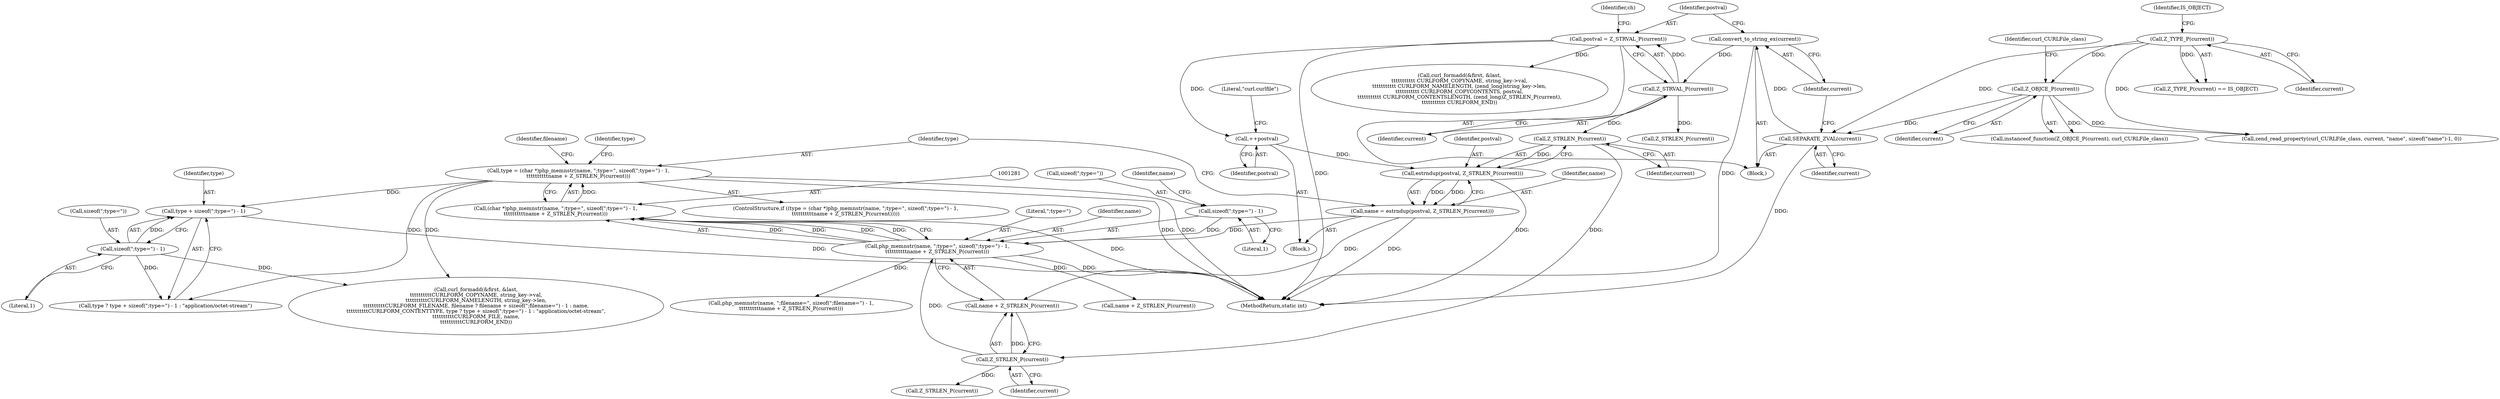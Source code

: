 digraph "0_php_124fb22a13fafa3648e4e15b4f207c7096d8155e@API" {
"1001355" [label="(Call,type + sizeof(\";type=\") - 1)"];
"1001278" [label="(Call,type = (char *)php_memnstr(name, \";type=\", sizeof(\";type=\") - 1,\n\t\t\t\t\t\t\t\t\t\tname + Z_STRLEN_P(current)))"];
"1001280" [label="(Call,(char *)php_memnstr(name, \";type=\", sizeof(\";type=\") - 1,\n\t\t\t\t\t\t\t\t\t\tname + Z_STRLEN_P(current)))"];
"1001282" [label="(Call,php_memnstr(name, \";type=\", sizeof(\";type=\") - 1,\n\t\t\t\t\t\t\t\t\t\tname + Z_STRLEN_P(current)))"];
"1001271" [label="(Call,name = estrndup(postval, Z_STRLEN_P(current)))"];
"1001273" [label="(Call,estrndup(postval, Z_STRLEN_P(current)))"];
"1001265" [label="(Call,++postval)"];
"1001247" [label="(Call,postval = Z_STRVAL_P(current))"];
"1001249" [label="(Call,Z_STRVAL_P(current))"];
"1001245" [label="(Call,convert_to_string_ex(current))"];
"1001243" [label="(Call,SEPARATE_ZVAL(current))"];
"1001107" [label="(Call,Z_TYPE_P(current))"];
"1001111" [label="(Call,Z_OBJCE_P(current))"];
"1001275" [label="(Call,Z_STRLEN_P(current))"];
"1001285" [label="(Call,sizeof(\";type=\") - 1)"];
"1001291" [label="(Call,Z_STRLEN_P(current))"];
"1001357" [label="(Call,sizeof(\";type=\") - 1)"];
"1001268" [label="(Literal,\"curl.curlfile\")"];
"1001106" [label="(Call,Z_TYPE_P(current) == IS_OBJECT)"];
"1001288" [label="(Literal,1)"];
"1001357" [label="(Call,sizeof(\";type=\") - 1)"];
"1001312" [label="(Call,Z_STRLEN_P(current))"];
"1001371" [label="(Call,curl_formadd(&first, &last,\n\t\t\t\t\t\t\t\t\t\t\t CURLFORM_COPYNAME, string_key->val,\n\t\t\t\t\t\t\t\t\t\t\t CURLFORM_NAMELENGTH, (zend_long)string_key->len,\n\t\t\t\t\t\t\t\t\t\t\t CURLFORM_COPYCONTENTS, postval,\n\t\t\t\t\t\t\t\t\t\t\t CURLFORM_CONTENTSLENGTH, (zend_long)Z_STRLEN_P(current),\n\t\t\t\t\t\t\t\t\t\t\t CURLFORM_END))"];
"1001289" [label="(Call,name + Z_STRLEN_P(current))"];
"1001112" [label="(Identifier,current)"];
"1001090" [label="(Block,)"];
"1001111" [label="(Call,Z_OBJCE_P(current))"];
"1001280" [label="(Call,(char *)php_memnstr(name, \";type=\", sizeof(\";type=\") - 1,\n\t\t\t\t\t\t\t\t\t\tname + Z_STRLEN_P(current)))"];
"1001276" [label="(Identifier,current)"];
"1001126" [label="(Call,zend_read_property(curl_CURLFile_class, current, \"name\", sizeof(\"name\")-1, 0))"];
"1001358" [label="(Call,sizeof(\";type=\"))"];
"1001300" [label="(Identifier,filename)"];
"1001285" [label="(Call,sizeof(\";type=\") - 1)"];
"1001391" [label="(Call,Z_STRLEN_P(current))"];
"1001248" [label="(Identifier,postval)"];
"1001266" [label="(Identifier,postval)"];
"1001107" [label="(Call,Z_TYPE_P(current))"];
"1001109" [label="(Identifier,IS_OBJECT)"];
"1001274" [label="(Identifier,postval)"];
"1001108" [label="(Identifier,current)"];
"1001284" [label="(Literal,\";type=\")"];
"1001310" [label="(Call,name + Z_STRLEN_P(current))"];
"1001246" [label="(Identifier,current)"];
"1001255" [label="(Identifier,ch)"];
"1001355" [label="(Call,type + sizeof(\";type=\") - 1)"];
"1001291" [label="(Call,Z_STRLEN_P(current))"];
"1001286" [label="(Call,sizeof(\";type=\"))"];
"1001290" [label="(Identifier,name)"];
"1001353" [label="(Call,type ? type + sizeof(\";type=\") - 1 : \"application/octet-stream\")"];
"1001275" [label="(Call,Z_STRLEN_P(current))"];
"1001277" [label="(ControlStructure,if ((type = (char *)php_memnstr(name, \";type=\", sizeof(\";type=\") - 1,\n\t\t\t\t\t\t\t\t\t\tname + Z_STRLEN_P(current)))))"];
"1001271" [label="(Call,name = estrndup(postval, Z_STRLEN_P(current)))"];
"1001245" [label="(Call,convert_to_string_ex(current))"];
"1001303" [label="(Call,php_memnstr(name, \";filename=\", sizeof(\";filename=\") - 1,\n\t\t\t\t\t\t\t\t\t\tname + Z_STRLEN_P(current)))"];
"1001265" [label="(Call,++postval)"];
"1001244" [label="(Identifier,current)"];
"1001283" [label="(Identifier,name)"];
"1001927" [label="(MethodReturn,static int)"];
"1001247" [label="(Call,postval = Z_STRVAL_P(current))"];
"1001113" [label="(Identifier,curl_CURLFile_class)"];
"1001249" [label="(Call,Z_STRVAL_P(current))"];
"1001329" [label="(Call,curl_formadd(&first, &last,\n\t\t\t\t\t\t\t\t\t\tCURLFORM_COPYNAME, string_key->val,\n\t\t\t\t\t\t\t\t\t\tCURLFORM_NAMELENGTH, string_key->len,\n\t\t\t\t\t\t\t\t\t\tCURLFORM_FILENAME, filename ? filename + sizeof(\";filename=\") - 1 : name,\n\t\t\t\t\t\t\t\t\t\tCURLFORM_CONTENTTYPE, type ? type + sizeof(\";type=\") - 1 : \"application/octet-stream\",\n\t\t\t\t\t\t\t\t\t\tCURLFORM_FILE, name,\n\t\t\t\t\t\t\t\t\t\tCURLFORM_END))"];
"1001296" [label="(Identifier,type)"];
"1001261" [label="(Block,)"];
"1001110" [label="(Call,instanceof_function(Z_OBJCE_P(current), curl_CURLFile_class))"];
"1001278" [label="(Call,type = (char *)php_memnstr(name, \";type=\", sizeof(\";type=\") - 1,\n\t\t\t\t\t\t\t\t\t\tname + Z_STRLEN_P(current)))"];
"1001279" [label="(Identifier,type)"];
"1001360" [label="(Literal,1)"];
"1001273" [label="(Call,estrndup(postval, Z_STRLEN_P(current)))"];
"1001250" [label="(Identifier,current)"];
"1001243" [label="(Call,SEPARATE_ZVAL(current))"];
"1001292" [label="(Identifier,current)"];
"1001356" [label="(Identifier,type)"];
"1001272" [label="(Identifier,name)"];
"1001282" [label="(Call,php_memnstr(name, \";type=\", sizeof(\";type=\") - 1,\n\t\t\t\t\t\t\t\t\t\tname + Z_STRLEN_P(current)))"];
"1001355" -> "1001353"  [label="AST: "];
"1001355" -> "1001357"  [label="CFG: "];
"1001356" -> "1001355"  [label="AST: "];
"1001357" -> "1001355"  [label="AST: "];
"1001353" -> "1001355"  [label="CFG: "];
"1001355" -> "1001927"  [label="DDG: "];
"1001278" -> "1001355"  [label="DDG: "];
"1001357" -> "1001355"  [label="DDG: "];
"1001278" -> "1001277"  [label="AST: "];
"1001278" -> "1001280"  [label="CFG: "];
"1001279" -> "1001278"  [label="AST: "];
"1001280" -> "1001278"  [label="AST: "];
"1001296" -> "1001278"  [label="CFG: "];
"1001300" -> "1001278"  [label="CFG: "];
"1001278" -> "1001927"  [label="DDG: "];
"1001278" -> "1001927"  [label="DDG: "];
"1001280" -> "1001278"  [label="DDG: "];
"1001278" -> "1001329"  [label="DDG: "];
"1001278" -> "1001353"  [label="DDG: "];
"1001280" -> "1001282"  [label="CFG: "];
"1001281" -> "1001280"  [label="AST: "];
"1001282" -> "1001280"  [label="AST: "];
"1001280" -> "1001927"  [label="DDG: "];
"1001282" -> "1001280"  [label="DDG: "];
"1001282" -> "1001280"  [label="DDG: "];
"1001282" -> "1001280"  [label="DDG: "];
"1001282" -> "1001280"  [label="DDG: "];
"1001282" -> "1001289"  [label="CFG: "];
"1001283" -> "1001282"  [label="AST: "];
"1001284" -> "1001282"  [label="AST: "];
"1001285" -> "1001282"  [label="AST: "];
"1001289" -> "1001282"  [label="AST: "];
"1001282" -> "1001927"  [label="DDG: "];
"1001271" -> "1001282"  [label="DDG: "];
"1001285" -> "1001282"  [label="DDG: "];
"1001291" -> "1001282"  [label="DDG: "];
"1001282" -> "1001303"  [label="DDG: "];
"1001282" -> "1001310"  [label="DDG: "];
"1001271" -> "1001261"  [label="AST: "];
"1001271" -> "1001273"  [label="CFG: "];
"1001272" -> "1001271"  [label="AST: "];
"1001273" -> "1001271"  [label="AST: "];
"1001279" -> "1001271"  [label="CFG: "];
"1001271" -> "1001927"  [label="DDG: "];
"1001273" -> "1001271"  [label="DDG: "];
"1001273" -> "1001271"  [label="DDG: "];
"1001271" -> "1001289"  [label="DDG: "];
"1001273" -> "1001275"  [label="CFG: "];
"1001274" -> "1001273"  [label="AST: "];
"1001275" -> "1001273"  [label="AST: "];
"1001273" -> "1001927"  [label="DDG: "];
"1001265" -> "1001273"  [label="DDG: "];
"1001275" -> "1001273"  [label="DDG: "];
"1001265" -> "1001261"  [label="AST: "];
"1001265" -> "1001266"  [label="CFG: "];
"1001266" -> "1001265"  [label="AST: "];
"1001268" -> "1001265"  [label="CFG: "];
"1001247" -> "1001265"  [label="DDG: "];
"1001247" -> "1001090"  [label="AST: "];
"1001247" -> "1001249"  [label="CFG: "];
"1001248" -> "1001247"  [label="AST: "];
"1001249" -> "1001247"  [label="AST: "];
"1001255" -> "1001247"  [label="CFG: "];
"1001247" -> "1001927"  [label="DDG: "];
"1001249" -> "1001247"  [label="DDG: "];
"1001247" -> "1001371"  [label="DDG: "];
"1001249" -> "1001250"  [label="CFG: "];
"1001250" -> "1001249"  [label="AST: "];
"1001245" -> "1001249"  [label="DDG: "];
"1001249" -> "1001275"  [label="DDG: "];
"1001249" -> "1001391"  [label="DDG: "];
"1001245" -> "1001090"  [label="AST: "];
"1001245" -> "1001246"  [label="CFG: "];
"1001246" -> "1001245"  [label="AST: "];
"1001248" -> "1001245"  [label="CFG: "];
"1001245" -> "1001927"  [label="DDG: "];
"1001243" -> "1001245"  [label="DDG: "];
"1001243" -> "1001090"  [label="AST: "];
"1001243" -> "1001244"  [label="CFG: "];
"1001244" -> "1001243"  [label="AST: "];
"1001246" -> "1001243"  [label="CFG: "];
"1001243" -> "1001927"  [label="DDG: "];
"1001107" -> "1001243"  [label="DDG: "];
"1001111" -> "1001243"  [label="DDG: "];
"1001107" -> "1001106"  [label="AST: "];
"1001107" -> "1001108"  [label="CFG: "];
"1001108" -> "1001107"  [label="AST: "];
"1001109" -> "1001107"  [label="CFG: "];
"1001107" -> "1001106"  [label="DDG: "];
"1001107" -> "1001111"  [label="DDG: "];
"1001107" -> "1001126"  [label="DDG: "];
"1001111" -> "1001110"  [label="AST: "];
"1001111" -> "1001112"  [label="CFG: "];
"1001112" -> "1001111"  [label="AST: "];
"1001113" -> "1001111"  [label="CFG: "];
"1001111" -> "1001110"  [label="DDG: "];
"1001111" -> "1001126"  [label="DDG: "];
"1001275" -> "1001276"  [label="CFG: "];
"1001276" -> "1001275"  [label="AST: "];
"1001275" -> "1001291"  [label="DDG: "];
"1001285" -> "1001288"  [label="CFG: "];
"1001286" -> "1001285"  [label="AST: "];
"1001288" -> "1001285"  [label="AST: "];
"1001290" -> "1001285"  [label="CFG: "];
"1001291" -> "1001289"  [label="AST: "];
"1001291" -> "1001292"  [label="CFG: "];
"1001292" -> "1001291"  [label="AST: "];
"1001289" -> "1001291"  [label="CFG: "];
"1001291" -> "1001289"  [label="DDG: "];
"1001291" -> "1001312"  [label="DDG: "];
"1001357" -> "1001360"  [label="CFG: "];
"1001358" -> "1001357"  [label="AST: "];
"1001360" -> "1001357"  [label="AST: "];
"1001357" -> "1001329"  [label="DDG: "];
"1001357" -> "1001353"  [label="DDG: "];
}
